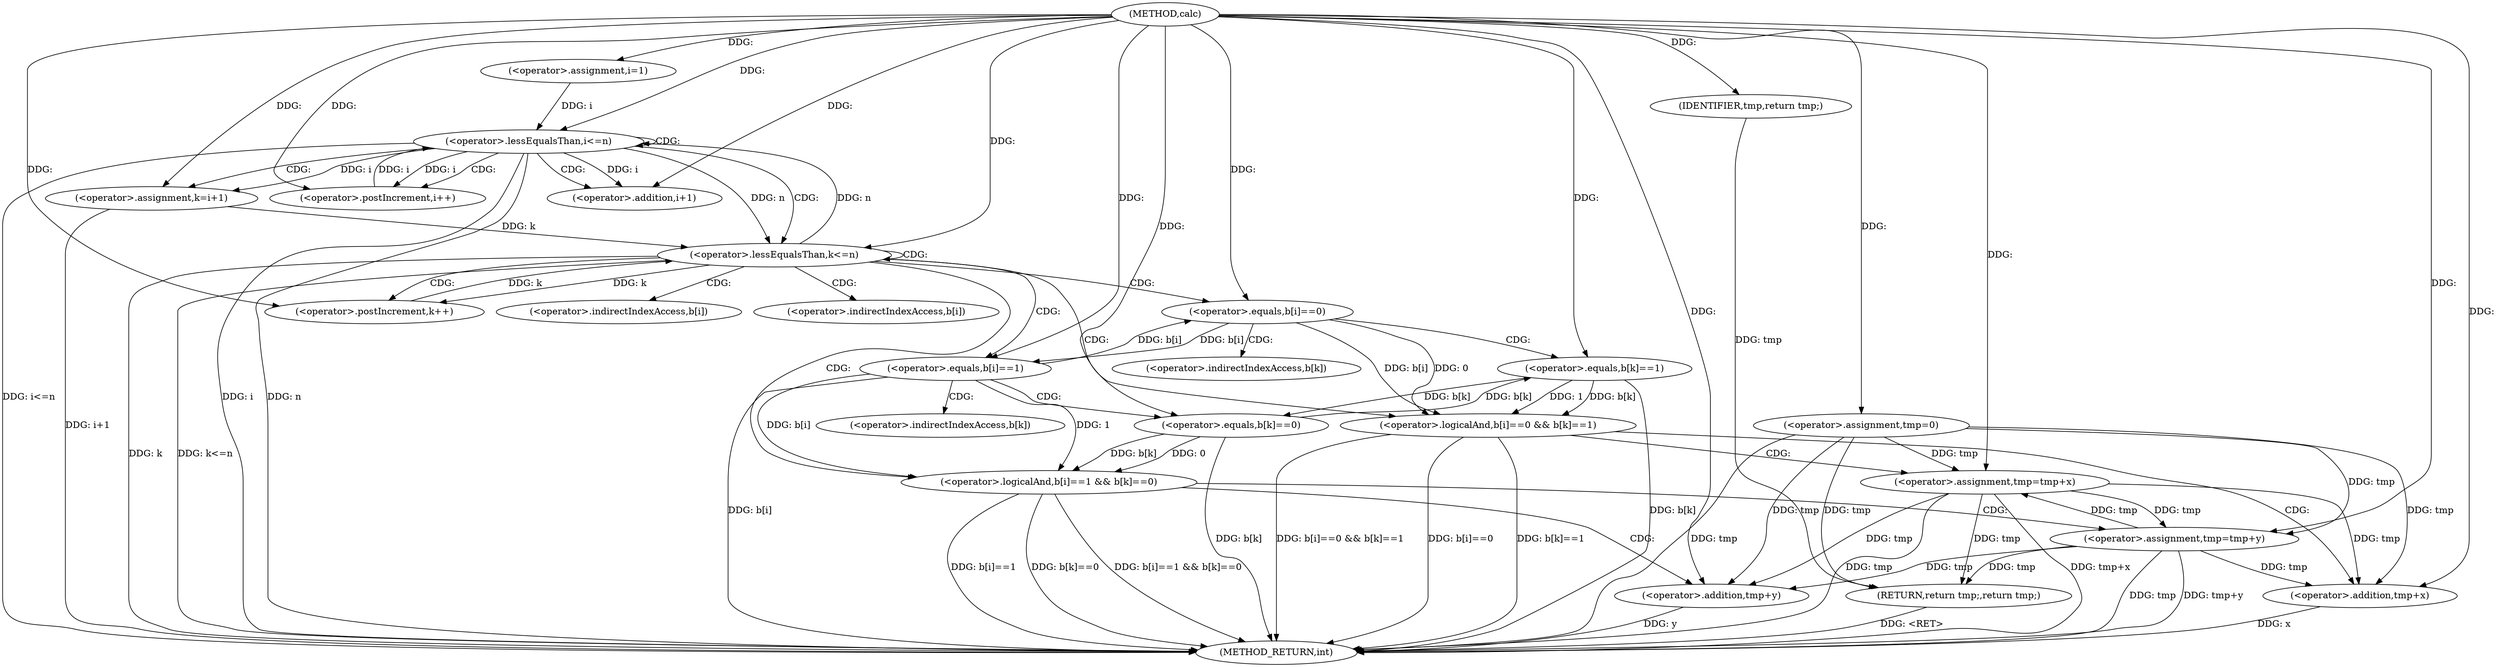digraph "calc" {  
"1000449" [label = "(METHOD,calc)" ]
"1000515" [label = "(METHOD_RETURN,int)" ]
"1000452" [label = "(<operator>.assignment,tmp=0)" ]
"1000513" [label = "(RETURN,return tmp;,return tmp;)" ]
"1000457" [label = "(<operator>.assignment,i=1)" ]
"1000460" [label = "(<operator>.lessEqualsThan,i<=n)" ]
"1000463" [label = "(<operator>.postIncrement,i++)" ]
"1000514" [label = "(IDENTIFIER,tmp,return tmp;)" ]
"1000468" [label = "(<operator>.assignment,k=i+1)" ]
"1000473" [label = "(<operator>.lessEqualsThan,k<=n)" ]
"1000476" [label = "(<operator>.postIncrement,k++)" ]
"1000470" [label = "(<operator>.addition,i+1)" ]
"1000480" [label = "(<operator>.logicalAnd,b[i]==0 && b[k]==1)" ]
"1000491" [label = "(<operator>.assignment,tmp=tmp+x)" ]
"1000497" [label = "(<operator>.logicalAnd,b[i]==1 && b[k]==0)" ]
"1000508" [label = "(<operator>.assignment,tmp=tmp+y)" ]
"1000481" [label = "(<operator>.equals,b[i]==0)" ]
"1000486" [label = "(<operator>.equals,b[k]==1)" ]
"1000493" [label = "(<operator>.addition,tmp+x)" ]
"1000498" [label = "(<operator>.equals,b[i]==1)" ]
"1000503" [label = "(<operator>.equals,b[k]==0)" ]
"1000510" [label = "(<operator>.addition,tmp+y)" ]
"1000482" [label = "(<operator>.indirectIndexAccess,b[i])" ]
"1000487" [label = "(<operator>.indirectIndexAccess,b[k])" ]
"1000499" [label = "(<operator>.indirectIndexAccess,b[i])" ]
"1000504" [label = "(<operator>.indirectIndexAccess,b[k])" ]
  "1000452" -> "1000515"  [ label = "DDG: tmp"] 
  "1000460" -> "1000515"  [ label = "DDG: i"] 
  "1000460" -> "1000515"  [ label = "DDG: n"] 
  "1000460" -> "1000515"  [ label = "DDG: i<=n"] 
  "1000468" -> "1000515"  [ label = "DDG: i+1"] 
  "1000473" -> "1000515"  [ label = "DDG: k"] 
  "1000473" -> "1000515"  [ label = "DDG: k<=n"] 
  "1000480" -> "1000515"  [ label = "DDG: b[i]==0"] 
  "1000486" -> "1000515"  [ label = "DDG: b[k]"] 
  "1000480" -> "1000515"  [ label = "DDG: b[k]==1"] 
  "1000480" -> "1000515"  [ label = "DDG: b[i]==0 && b[k]==1"] 
  "1000491" -> "1000515"  [ label = "DDG: tmp"] 
  "1000491" -> "1000515"  [ label = "DDG: tmp+x"] 
  "1000498" -> "1000515"  [ label = "DDG: b[i]"] 
  "1000497" -> "1000515"  [ label = "DDG: b[i]==1"] 
  "1000503" -> "1000515"  [ label = "DDG: b[k]"] 
  "1000497" -> "1000515"  [ label = "DDG: b[k]==0"] 
  "1000497" -> "1000515"  [ label = "DDG: b[i]==1 && b[k]==0"] 
  "1000508" -> "1000515"  [ label = "DDG: tmp"] 
  "1000508" -> "1000515"  [ label = "DDG: tmp+y"] 
  "1000513" -> "1000515"  [ label = "DDG: <RET>"] 
  "1000510" -> "1000515"  [ label = "DDG: y"] 
  "1000493" -> "1000515"  [ label = "DDG: x"] 
  "1000449" -> "1000452"  [ label = "DDG: "] 
  "1000514" -> "1000513"  [ label = "DDG: tmp"] 
  "1000452" -> "1000513"  [ label = "DDG: tmp"] 
  "1000491" -> "1000513"  [ label = "DDG: tmp"] 
  "1000508" -> "1000513"  [ label = "DDG: tmp"] 
  "1000449" -> "1000457"  [ label = "DDG: "] 
  "1000449" -> "1000514"  [ label = "DDG: "] 
  "1000457" -> "1000460"  [ label = "DDG: i"] 
  "1000463" -> "1000460"  [ label = "DDG: i"] 
  "1000449" -> "1000460"  [ label = "DDG: "] 
  "1000473" -> "1000460"  [ label = "DDG: n"] 
  "1000449" -> "1000463"  [ label = "DDG: "] 
  "1000460" -> "1000463"  [ label = "DDG: i"] 
  "1000460" -> "1000468"  [ label = "DDG: i"] 
  "1000449" -> "1000468"  [ label = "DDG: "] 
  "1000468" -> "1000473"  [ label = "DDG: k"] 
  "1000476" -> "1000473"  [ label = "DDG: k"] 
  "1000449" -> "1000473"  [ label = "DDG: "] 
  "1000460" -> "1000473"  [ label = "DDG: n"] 
  "1000473" -> "1000476"  [ label = "DDG: k"] 
  "1000449" -> "1000476"  [ label = "DDG: "] 
  "1000460" -> "1000470"  [ label = "DDG: i"] 
  "1000449" -> "1000470"  [ label = "DDG: "] 
  "1000449" -> "1000491"  [ label = "DDG: "] 
  "1000452" -> "1000491"  [ label = "DDG: tmp"] 
  "1000508" -> "1000491"  [ label = "DDG: tmp"] 
  "1000452" -> "1000508"  [ label = "DDG: tmp"] 
  "1000491" -> "1000508"  [ label = "DDG: tmp"] 
  "1000449" -> "1000508"  [ label = "DDG: "] 
  "1000481" -> "1000480"  [ label = "DDG: 0"] 
  "1000481" -> "1000480"  [ label = "DDG: b[i]"] 
  "1000486" -> "1000480"  [ label = "DDG: 1"] 
  "1000486" -> "1000480"  [ label = "DDG: b[k]"] 
  "1000498" -> "1000497"  [ label = "DDG: 1"] 
  "1000498" -> "1000497"  [ label = "DDG: b[i]"] 
  "1000503" -> "1000497"  [ label = "DDG: b[k]"] 
  "1000503" -> "1000497"  [ label = "DDG: 0"] 
  "1000498" -> "1000481"  [ label = "DDG: b[i]"] 
  "1000449" -> "1000481"  [ label = "DDG: "] 
  "1000503" -> "1000486"  [ label = "DDG: b[k]"] 
  "1000449" -> "1000486"  [ label = "DDG: "] 
  "1000452" -> "1000493"  [ label = "DDG: tmp"] 
  "1000491" -> "1000493"  [ label = "DDG: tmp"] 
  "1000508" -> "1000493"  [ label = "DDG: tmp"] 
  "1000449" -> "1000493"  [ label = "DDG: "] 
  "1000481" -> "1000498"  [ label = "DDG: b[i]"] 
  "1000449" -> "1000498"  [ label = "DDG: "] 
  "1000486" -> "1000503"  [ label = "DDG: b[k]"] 
  "1000449" -> "1000503"  [ label = "DDG: "] 
  "1000452" -> "1000510"  [ label = "DDG: tmp"] 
  "1000491" -> "1000510"  [ label = "DDG: tmp"] 
  "1000508" -> "1000510"  [ label = "DDG: tmp"] 
  "1000449" -> "1000510"  [ label = "DDG: "] 
  "1000460" -> "1000463"  [ label = "CDG: "] 
  "1000460" -> "1000473"  [ label = "CDG: "] 
  "1000460" -> "1000470"  [ label = "CDG: "] 
  "1000460" -> "1000460"  [ label = "CDG: "] 
  "1000460" -> "1000468"  [ label = "CDG: "] 
  "1000473" -> "1000498"  [ label = "CDG: "] 
  "1000473" -> "1000497"  [ label = "CDG: "] 
  "1000473" -> "1000499"  [ label = "CDG: "] 
  "1000473" -> "1000482"  [ label = "CDG: "] 
  "1000473" -> "1000476"  [ label = "CDG: "] 
  "1000473" -> "1000473"  [ label = "CDG: "] 
  "1000473" -> "1000481"  [ label = "CDG: "] 
  "1000473" -> "1000480"  [ label = "CDG: "] 
  "1000480" -> "1000493"  [ label = "CDG: "] 
  "1000480" -> "1000491"  [ label = "CDG: "] 
  "1000497" -> "1000508"  [ label = "CDG: "] 
  "1000497" -> "1000510"  [ label = "CDG: "] 
  "1000481" -> "1000487"  [ label = "CDG: "] 
  "1000481" -> "1000486"  [ label = "CDG: "] 
  "1000498" -> "1000504"  [ label = "CDG: "] 
  "1000498" -> "1000503"  [ label = "CDG: "] 
}
